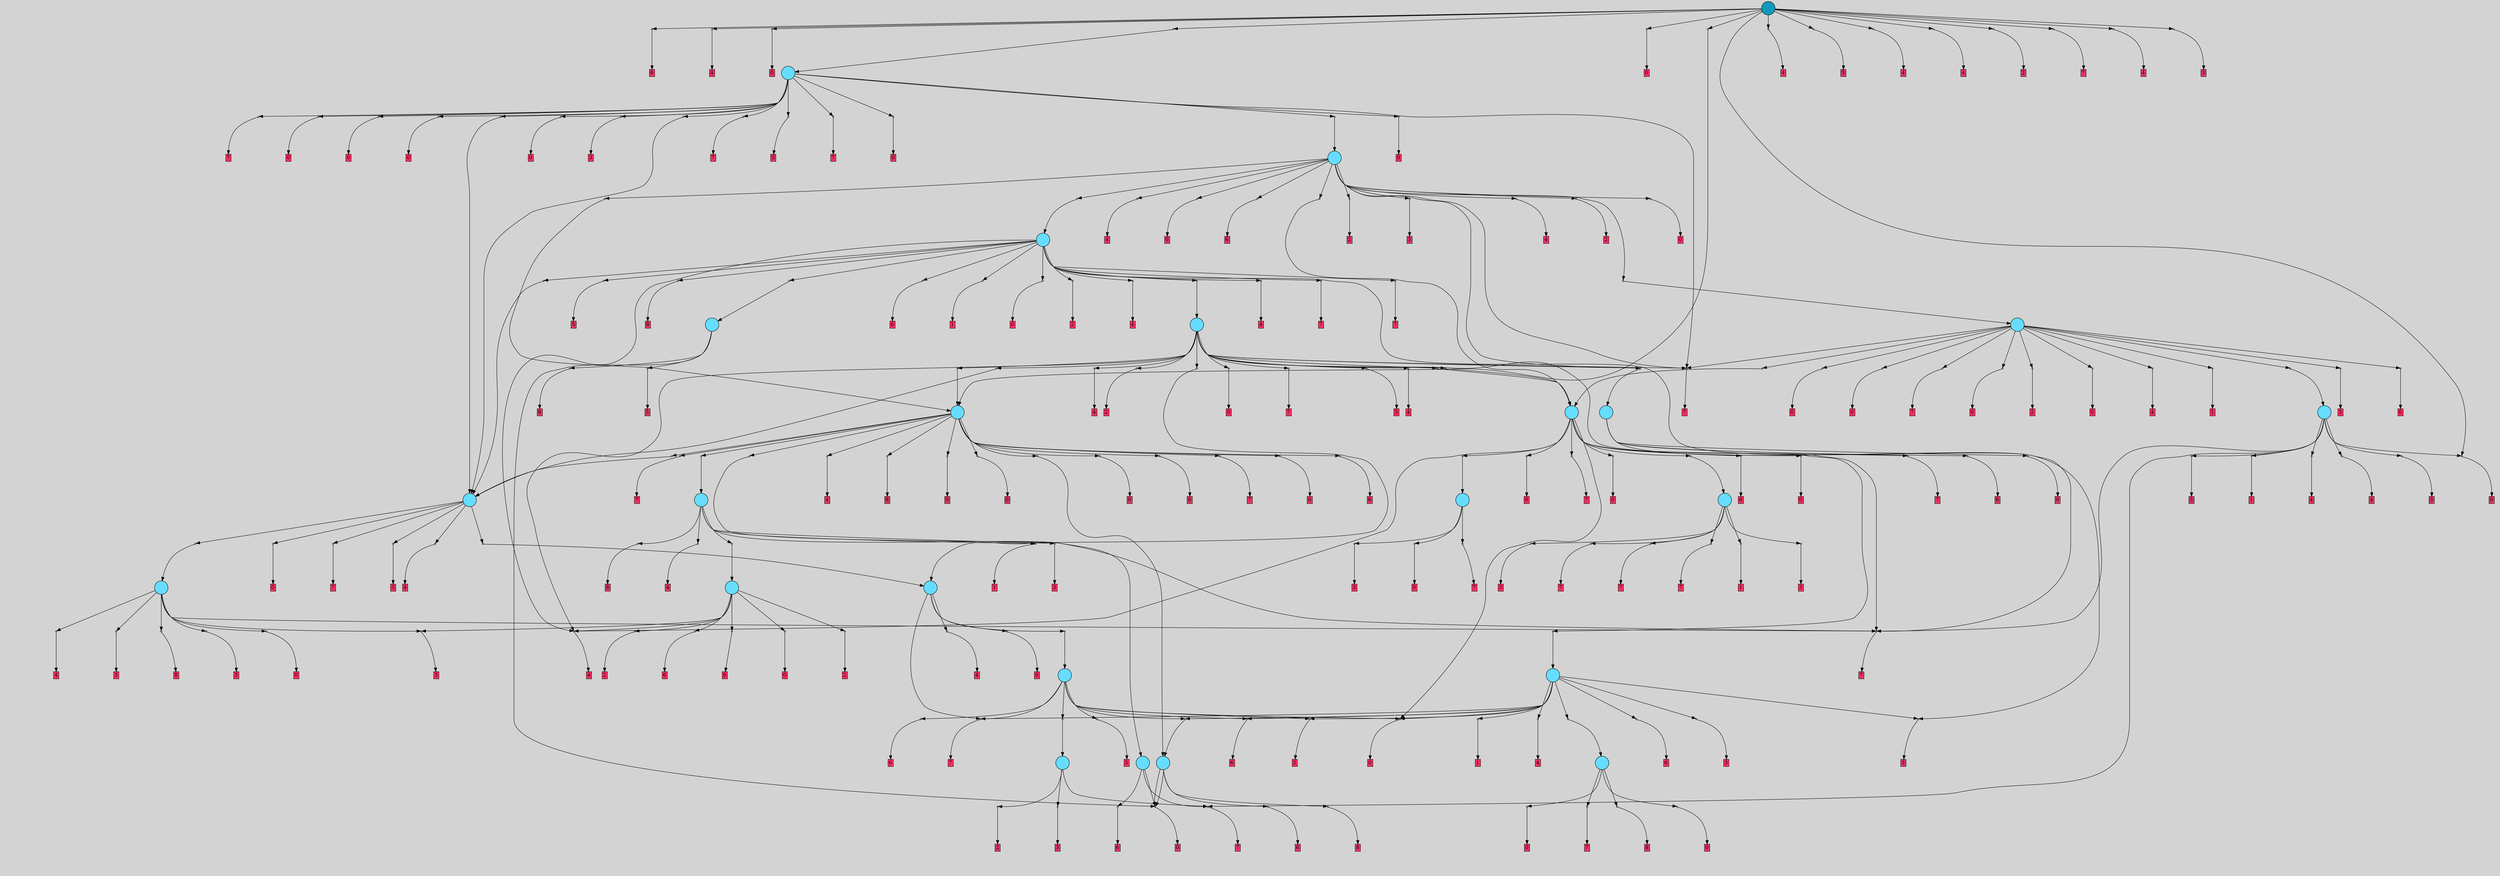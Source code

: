 // File exported with GEGELATI v1.3.1
// On the 2024-07-09 19:24:50
// With the MARL::MarlTPGGraphDotExporter
digraph{
	graph[pad = "0.212, 0.055" bgcolor = lightgray]
	node[shape=circle style = filled label = ""]
		T9 [fillcolor="#66ddff"]
		T13 [fillcolor="#66ddff"]
		T31 [fillcolor="#66ddff"]
		T108 [fillcolor="#66ddff"]
		T149 [fillcolor="#66ddff"]
		T193 [fillcolor="#66ddff"]
		T357 [fillcolor="#66ddff"]
		T435 [fillcolor="#66ddff"]
		T467 [fillcolor="#66ddff"]
		T515 [fillcolor="#66ddff"]
		T565 [fillcolor="#66ddff"]
		T616 [fillcolor="#66ddff"]
		T747 [fillcolor="#66ddff"]
		T767 [fillcolor="#66ddff"]
		T786 [fillcolor="#66ddff"]
		T839 [fillcolor="#66ddff"]
		T984 [fillcolor="#66ddff"]
		T1300 [fillcolor="#66ddff"]
		T1423 [fillcolor="#66ddff"]
		T1933 [fillcolor="#66ddff"]
		T2257 [fillcolor="#66ddff"]
		T2488 [fillcolor="#66ddff"]
		T3788 [fillcolor="#66ddff"]
		T3862 [fillcolor="#1199bb"]
		P44626 [fillcolor="#cccccc" shape=point] //
		I44626 [shape=box style=invis label="0|5&2|4#3|7&#92;n8|6&2|5#4|1&#92;n7|0&2|6#1|1&#92;n5|4&2|1#0|6&#92;n1|0&1|4#0|1&#92;n7|5&1|7#2|3&#92;n0|2&0|0#3|5&#92;n2|1&2|4#2|5&#92;n0|2&0|6#2|4&#92;n"]
		P44626 -> I44626[style=invis]
		A32956 [fillcolor="#ff3366" shape=box margin=0.03 width=0 height=0 label="6"]
		T9 -> P44626 -> A32956
		P44627 [fillcolor="#cccccc" shape=point] //
		I44627 [shape=box style=invis label="5|5&2|5#0|0&#92;n0|1&2|3#2|0&#92;n7|7&3|4#3|5&#92;n4|0&0|5#1|4&#92;n0|7&0|5#2|5&#92;n"]
		P44627 -> I44627[style=invis]
		A32957 [fillcolor="#ff3366" shape=box margin=0.03 width=0 height=0 label="7"]
		T9 -> P44627 -> A32957
		P44628 [fillcolor="#cccccc" shape=point] //
		I44628 [shape=box style=invis label="5|6&0|2#0|0&#92;n6|4&2|3#4|3&#92;n3|1&2|5#3|2&#92;n"]
		P44628 -> I44628[style=invis]
		A32958 [fillcolor="#ff3366" shape=box margin=0.03 width=0 height=0 label="0"]
		T9 -> P44628 -> A32958
		P44629 [fillcolor="#cccccc" shape=point] //
		I44629 [shape=box style=invis label="2|2&3|2#3|0&#92;n0|5&0|6#2|7&#92;n4|7&0|1#2|2&#92;n4|6&0|4#4|7&#92;n"]
		P44629 -> I44629[style=invis]
		A32959 [fillcolor="#ff3366" shape=box margin=0.03 width=0 height=0 label="8"]
		T13 -> P44629 -> A32959
		T13 -> P44628
		T13 -> P44628
		P44630 [fillcolor="#cccccc" shape=point] //
		I44630 [shape=box style=invis label="0|5&2|4#3|7&#92;n7|0&2|6#1|1&#92;n2|1&2|4#2|5&#92;n1|0&1|4#3|1&#92;n0|2&0|0#3|5&#92;n7|5&1|7#2|3&#92;n5|4&2|6#0|6&#92;n0|2&0|6#2|4&#92;n"]
		P44630 -> I44630[style=invis]
		A32960 [fillcolor="#ff3366" shape=box margin=0.03 width=0 height=0 label="6"]
		T13 -> P44630 -> A32960
		P44631 [fillcolor="#cccccc" shape=point] //
		I44631 [shape=box style=invis label="0|0&1|1#0|2&#92;n1|2&1|3#1|1&#92;n"]
		P44631 -> I44631[style=invis]
		A32961 [fillcolor="#ff3366" shape=box margin=0.03 width=0 height=0 label="5"]
		T31 -> P44631 -> A32961
		P44632 [fillcolor="#cccccc" shape=point] //
		I44632 [shape=box style=invis label="0|6&1|4#2|2&#92;n8|7&2|2#4|3&#92;n7|1&4|7#2|4&#92;n3|3&0|0#0|7&#92;n2|3&0|7#4|6&#92;n2|2&3|1#3|1&#92;n7|7&0|7#4|5&#92;n0|3&1|1#4|3&#92;n"]
		P44632 -> I44632[style=invis]
		A32962 [fillcolor="#ff3366" shape=box margin=0.03 width=0 height=0 label="6"]
		T31 -> P44632 -> A32962
		T31 -> P44628
		P44633 [fillcolor="#cccccc" shape=point] //
		I44633 [shape=box style=invis label="6|0&1|4#1|0&#92;n4|0&4|7#0|1&#92;n0|3&1|3#2|1&#92;n3|7&1|3#2|1&#92;n4|2&3|5#4|2&#92;n2|5&1|7#3|2&#92;n6|3&3|0#0|2&#92;n6|1&0|6#1|4&#92;n2|5&1|6#2|1&#92;n"]
		P44633 -> I44633[style=invis]
		A32963 [fillcolor="#ff3366" shape=box margin=0.03 width=0 height=0 label="7"]
		T108 -> P44633 -> A32963
		P44634 [fillcolor="#cccccc" shape=point] //
		I44634 [shape=box style=invis label="1|1&1|3#3|7&#92;n8|7&3|1#3|4&#92;n3|4&4|5#0|5&#92;n6|1&3|5#1|4&#92;n"]
		P44634 -> I44634[style=invis]
		A32964 [fillcolor="#ff3366" shape=box margin=0.03 width=0 height=0 label="8"]
		T108 -> P44634 -> A32964
		P44635 [fillcolor="#cccccc" shape=point] //
		I44635 [shape=box style=invis label="0|3&2|6#3|0&#92;n0|6&4|1#0|7&#92;n3|6&2|3#0|7&#92;n1|0&3|0#4|3&#92;n"]
		P44635 -> I44635[style=invis]
		A32965 [fillcolor="#ff3366" shape=box margin=0.03 width=0 height=0 label="0"]
		T108 -> P44635 -> A32965
		P44636 [fillcolor="#cccccc" shape=point] //
		I44636 [shape=box style=invis label="0|6&4|1#0|7&#92;n0|3&2|6#3|0&#92;n3|6&3|3#0|7&#92;n"]
		P44636 -> I44636[style=invis]
		A32966 [fillcolor="#ff3366" shape=box margin=0.03 width=0 height=0 label="0"]
		T108 -> P44636 -> A32966
		P44637 [fillcolor="#cccccc" shape=point] //
		I44637 [shape=box style=invis label="1|7&0|0#2|4&#92;n7|6&0|7#1|1&#92;n7|3&4|1#0|2&#92;n0|0&0|6#0|5&#92;n0|6&2|0#2|6&#92;n5|7&1|2#2|2&#92;n2|4&2|0#3|3&#92;n"]
		P44637 -> I44637[style=invis]
		A32967 [fillcolor="#ff3366" shape=box margin=0.03 width=0 height=0 label="2"]
		T149 -> P44637 -> A32967
		P44638 [fillcolor="#cccccc" shape=point] //
		I44638 [shape=box style=invis label="6|5&4|2#4|1&#92;n5|6&2|4#4|1&#92;n3|0&4|3#3|4&#92;n6|7&3|7#0|7&#92;n0|5&3|0#4|7&#92;n8|4&4|6#1|5&#92;n0|6&4|1#0|6&#92;n5|7&1|5#1|1&#92;n"]
		P44638 -> I44638[style=invis]
		A32968 [fillcolor="#ff3366" shape=box margin=0.03 width=0 height=0 label="3"]
		T149 -> P44638 -> A32968
		T149 -> P44627
		P44639 [fillcolor="#cccccc" shape=point] //
		I44639 [shape=box style=invis label="4|1&2|6#0|7&#92;n5|4&1|1#3|1&#92;n2|0&2|4#0|4&#92;n7|1&4|4#0|6&#92;n4|6&3|6#2|5&#92;n"]
		P44639 -> I44639[style=invis]
		A32969 [fillcolor="#ff3366" shape=box margin=0.03 width=0 height=0 label="3"]
		T193 -> P44639 -> A32969
		P44640 [fillcolor="#cccccc" shape=point] //
		I44640 [shape=box style=invis label="6|4&2|3#4|3&#92;n3|1&2|5#0|2&#92;n8|2&1|0#1|3&#92;n"]
		P44640 -> I44640[style=invis]
		A32970 [fillcolor="#ff3366" shape=box margin=0.03 width=0 height=0 label="0"]
		T193 -> P44640 -> A32970
		P44641 [fillcolor="#cccccc" shape=point] //
		I44641 [shape=box style=invis label="5|5&2|0#0|0&#92;n4|2&0|6#1|6&#92;n7|7&3|4#3|5&#92;n4|0&0|5#1|4&#92;n0|7&0|5#2|5&#92;n"]
		P44641 -> I44641[style=invis]
		A32971 [fillcolor="#ff3366" shape=box margin=0.03 width=0 height=0 label="7"]
		T193 -> P44641 -> A32971
		P44642 [fillcolor="#cccccc" shape=point] //
		I44642 [shape=box style=invis label="2|5&4|7#1|2&#92;n7|4&4|2#3|6&#92;n6|0&4|5#4|0&#92;n"]
		P44642 -> I44642[style=invis]
		A32972 [fillcolor="#ff3366" shape=box margin=0.03 width=0 height=0 label="5"]
		T357 -> P44642 -> A32972
		P44643 [fillcolor="#cccccc" shape=point] //
		I44643 [shape=box style=invis label="0|5&2|4#4|7&#92;n8|6&2|5#4|1&#92;n7|0&2|6#1|1&#92;n5|4&2|1#0|6&#92;n7|5&1|7#2|3&#92;n0|2&0|0#3|5&#92;n2|1&2|4#2|5&#92;n1|0&2|0#0|4&#92;n0|2&0|6#2|4&#92;n"]
		P44643 -> I44643[style=invis]
		T357 -> P44643 -> T13
		P44644 [fillcolor="#cccccc" shape=point] //
		I44644 [shape=box style=invis label="1|5&2|4#0|6&#92;n7|6&4|6#0|3&#92;n4|7&4|6#1|3&#92;n8|5&0|3#3|4&#92;n2|0&1|7#3|5&#92;n6|6&1|3#0|6&#92;n1|5&2|1#3|1&#92;n4|4&1|7#2|6&#92;n0|6&1|4#3|2&#92;n"]
		P44644 -> I44644[style=invis]
		A32973 [fillcolor="#ff3366" shape=box margin=0.03 width=0 height=0 label="6"]
		T357 -> P44644 -> A32973
		P44645 [fillcolor="#cccccc" shape=point] //
		I44645 [shape=box style=invis label="1|3&2|7#1|0&#92;n4|7&1|1#2|6&#92;n0|5&0|6#0|5&#92;n8|4&2|0#3|3&#92;n7|6&2|7#1|1&#92;n7|3&4|1#0|2&#92;n1|7&2|0#2|4&#92;n6|7&4|5#4|7&#92;n3|1&4|7#0|0&#92;n5|7&1|2#2|2&#92;n"]
		P44645 -> I44645[style=invis]
		A32974 [fillcolor="#ff3366" shape=box margin=0.03 width=0 height=0 label="2"]
		T357 -> P44645 -> A32974
		P44646 [fillcolor="#cccccc" shape=point] //
		I44646 [shape=box style=invis label="2|4&1|6#4|6&#92;n0|1&4|3#4|0&#92;n2|7&1|7#0|0&#92;n4|4&4|0#4|0&#92;n8|0&1|4#2|1&#92;n"]
		P44646 -> I44646[style=invis]
		A32975 [fillcolor="#ff3366" shape=box margin=0.03 width=0 height=0 label="7"]
		T357 -> P44646 -> A32975
		P44647 [fillcolor="#cccccc" shape=point] //
		I44647 [shape=box style=invis label="0|3&2|6#3|0&#92;n3|7&2|3#0|7&#92;n7|7&1|4#2|3&#92;n1|0&3|0#4|3&#92;n"]
		P44647 -> I44647[style=invis]
		A32976 [fillcolor="#ff3366" shape=box margin=0.03 width=0 height=0 label="0"]
		T357 -> P44647 -> A32976
		P44648 [fillcolor="#cccccc" shape=point] //
		I44648 [shape=box style=invis label="0|6&1|4#2|2&#92;n7|7&0|7#4|5&#92;n7|1&4|7#2|4&#92;n3|3&0|0#0|7&#92;n2|3&0|7#3|6&#92;n8|6&3|0#1|5&#92;n2|2&3|1#3|1&#92;n8|7&2|2#4|3&#92;n0|3&1|1#4|3&#92;n"]
		P44648 -> I44648[style=invis]
		A32977 [fillcolor="#ff3366" shape=box margin=0.03 width=0 height=0 label="6"]
		T357 -> P44648 -> A32977
		P44649 [fillcolor="#cccccc" shape=point] //
		I44649 [shape=box style=invis label="6|7&1|3#2|1&#92;n4|2&2|5#4|2&#92;n0|3&1|3#2|1&#92;n4|4&4|5#1|2&#92;n6|0&1|4#1|0&#92;n4|0&4|7#0|1&#92;n2|5&1|7#3|2&#92;n6|3&3|0#0|2&#92;n6|1&0|6#1|4&#92;n"]
		P44649 -> I44649[style=invis]
		T357 -> P44649 -> T149
		T435 -> P44646
		P44650 [fillcolor="#cccccc" shape=point] //
		I44650 [shape=box style=invis label="7|4&0|0#4|4&#92;n2|5&4|7#1|2&#92;n7|4&4|2#3|6&#92;n"]
		P44650 -> I44650[style=invis]
		A32978 [fillcolor="#ff3366" shape=box margin=0.03 width=0 height=0 label="4"]
		T435 -> P44650 -> A32978
		P44651 [fillcolor="#cccccc" shape=point] //
		I44651 [shape=box style=invis label="5|7&0|2#0|0&#92;n0|0&0|5#2|4&#92;n"]
		P44651 -> I44651[style=invis]
		A32979 [fillcolor="#ff3366" shape=box margin=0.03 width=0 height=0 label="0"]
		T435 -> P44651 -> A32979
		P44652 [fillcolor="#cccccc" shape=point] //
		I44652 [shape=box style=invis label="0|6&1|4#2|2&#92;n7|7&0|7#4|5&#92;n7|1&4|7#2|4&#92;n3|3&0|0#0|7&#92;n0|3&1|1#4|3&#92;n8|6&3|0#2|5&#92;n2|2&3|1#3|1&#92;n8|7&2|2#4|3&#92;n2|3&0|7#3|6&#92;n"]
		P44652 -> I44652[style=invis]
		T435 -> P44652 -> T357
		P44653 [fillcolor="#cccccc" shape=point] //
		I44653 [shape=box style=invis label="1|1&3|0#2|2&#92;n1|5&2|4#0|6&#92;n7|6&4|6#0|3&#92;n4|7&4|6#1|3&#92;n8|5&0|3#3|4&#92;n1|5&0|1#3|1&#92;n6|6&1|3#0|6&#92;n2|0&1|7#3|5&#92;n4|4&1|7#2|6&#92;n0|6&1|4#3|2&#92;n"]
		P44653 -> I44653[style=invis]
		A32980 [fillcolor="#ff3366" shape=box margin=0.03 width=0 height=0 label="6"]
		T467 -> P44653 -> A32980
		P44654 [fillcolor="#cccccc" shape=point] //
		I44654 [shape=box style=invis label="0|5&1|1#0|5&#92;n1|1&1|3#3|7&#92;n8|7&3|1#3|6&#92;n6|1&3|5#1|4&#92;n"]
		P44654 -> I44654[style=invis]
		A32981 [fillcolor="#ff3366" shape=box margin=0.03 width=0 height=0 label="8"]
		T467 -> P44654 -> A32981
		P44655 [fillcolor="#cccccc" shape=point] //
		I44655 [shape=box style=invis label="8|1&2|3#1|1&#92;n8|4&0|6#4|2&#92;n2|5&0|2#4|2&#92;n0|0&4|7#3|5&#92;n"]
		P44655 -> I44655[style=invis]
		A32982 [fillcolor="#ff3366" shape=box margin=0.03 width=0 height=0 label="0"]
		T467 -> P44655 -> A32982
		P44656 [fillcolor="#cccccc" shape=point] //
		I44656 [shape=box style=invis label="3|0&2|5#0|7&#92;n6|7&2|1#2|6&#92;n7|3&4|7#2|6&#92;n2|6&4|5#1|5&#92;n"]
		P44656 -> I44656[style=invis]
		A32983 [fillcolor="#ff3366" shape=box margin=0.03 width=0 height=0 label="4"]
		T467 -> P44656 -> A32983
		P44657 [fillcolor="#cccccc" shape=point] //
		I44657 [shape=box style=invis label="8|5&1|3#1|6&#92;n2|2&2|7#1|6&#92;n6|2&4|6#4|0&#92;n8|1&2|7#3|4&#92;n4|7&2|1#0|4&#92;n4|6&1|0#0|1&#92;n"]
		P44657 -> I44657[style=invis]
		A32984 [fillcolor="#ff3366" shape=box margin=0.03 width=0 height=0 label="3"]
		T467 -> P44657 -> A32984
		P44658 [fillcolor="#cccccc" shape=point] //
		I44658 [shape=box style=invis label="4|7&3|4#3|7&#92;n0|3&0|3#4|2&#92;n0|6&4|0#0|2&#92;n0|2&4|5#4|0&#92;n7|1&1|3#3|7&#92;n3|2&2|5#0|5&#92;n4|5&0|4#4|4&#92;n0|2&2|6#4|4&#92;n2|7&2|7#1|1&#92;n"]
		P44658 -> I44658[style=invis]
		A32985 [fillcolor="#ff3366" shape=box margin=0.03 width=0 height=0 label="2"]
		T467 -> P44658 -> A32985
		P44659 [fillcolor="#cccccc" shape=point] //
		I44659 [shape=box style=invis label="1|7&2|0#4|4&#92;n3|3&2|7#1|0&#92;n0|0&0|5#4|4&#92;n8|4&2|0#3|3&#92;n7|6&4|1#0|2&#92;n6|7&4|5#4|7&#92;n1|7&1|1#2|2&#92;n0|5&0|6#0|5&#92;n3|1&4|7#0|0&#92;n"]
		P44659 -> I44659[style=invis]
		A32986 [fillcolor="#ff3366" shape=box margin=0.03 width=0 height=0 label="2"]
		T467 -> P44659 -> A32986
		P44660 [fillcolor="#cccccc" shape=point] //
		I44660 [shape=box style=invis label="6|7&0|6#4|4&#92;n5|0&1|3#0|6&#92;n"]
		P44660 -> I44660[style=invis]
		A32987 [fillcolor="#ff3366" shape=box margin=0.03 width=0 height=0 label="4"]
		T515 -> P44660 -> A32987
		T515 -> P44643
		P44661 [fillcolor="#cccccc" shape=point] //
		I44661 [shape=box style=invis label="1|5&2|4#0|6&#92;n7|6&4|6#0|3&#92;n4|7&3|6#1|3&#92;n8|5&0|3#3|4&#92;n0|6&1|4#3|2&#92;n6|6&1|3#0|6&#92;n4|4&2|1#1|1&#92;n7|1&3|0#1|0&#92;n2|0&1|7#3|5&#92;n4|4&1|1#2|6&#92;n"]
		P44661 -> I44661[style=invis]
		A32988 [fillcolor="#ff3366" shape=box margin=0.03 width=0 height=0 label="6"]
		T515 -> P44661 -> A32988
		T515 -> P44645
		T515 -> P44646
		T515 -> P44647
		P44662 [fillcolor="#cccccc" shape=point] //
		I44662 [shape=box style=invis label="8|5&1|3#1|6&#92;n4|6&1|0#0|1&#92;n6|2&4|6#4|0&#92;n8|1&2|7#3|4&#92;n2|7&2|1#0|4&#92;n2|2&2|7#1|6&#92;n"]
		P44662 -> I44662[style=invis]
		A32989 [fillcolor="#ff3366" shape=box margin=0.03 width=0 height=0 label="3"]
		T515 -> P44662 -> A32989
		P44663 [fillcolor="#cccccc" shape=point] //
		I44663 [shape=box style=invis label="1|2&4|0#4|0&#92;n2|0&2|2#4|2&#92;n8|1&1|3#1|6&#92;n8|1&2|7#3|4&#92;n2|7&2|1#0|4&#92;n2|2&2|7#1|6&#92;n"]
		P44663 -> I44663[style=invis]
		A32990 [fillcolor="#ff3366" shape=box margin=0.03 width=0 height=0 label="3"]
		T515 -> P44663 -> A32990
		T515 -> P44644
		P44664 [fillcolor="#cccccc" shape=point] //
		I44664 [shape=box style=invis label="3|7&2|5#0|6&#92;n5|0&0|4#0|0&#92;n0|1&1|2#4|2&#92;n6|6&3|7#0|4&#92;n0|1&4|1#0|3&#92;n8|1&1|0#1|1&#92;n8|5&3|5#1|5&#92;n"]
		P44664 -> I44664[style=invis]
		A32991 [fillcolor="#ff3366" shape=box margin=0.03 width=0 height=0 label="1"]
		T515 -> P44664 -> A32991
		P44665 [fillcolor="#cccccc" shape=point] //
		I44665 [shape=box style=invis label="5|5&2|5#0|0&#92;n0|1&2|3#2|0&#92;n4|0&0|5#1|4&#92;n7|6&3|4#3|5&#92;n2|2&3|6#4|4&#92;n"]
		P44665 -> I44665[style=invis]
		T515 -> P44665 -> T108
		P44666 [fillcolor="#cccccc" shape=point] //
		I44666 [shape=box style=invis label="1|1&1|3#3|7&#92;n4|7&3|3#4|3&#92;n8|7&3|1#3|4&#92;n3|4&4|5#0|5&#92;n4|1&3|5#1|4&#92;n"]
		P44666 -> I44666[style=invis]
		A32992 [fillcolor="#ff3366" shape=box margin=0.03 width=0 height=0 label="8"]
		T565 -> P44666 -> A32992
		P44667 [fillcolor="#cccccc" shape=point] //
		I44667 [shape=box style=invis label="8|1&2|7#3|4&#92;n2|0&4|5#3|7&#92;n4|1&3|0#0|1&#92;n2|1&0|2#0|3&#92;n0|2&0|6#4|0&#92;n2|6&2|2#1|3&#92;n4|6&1|6#2|0&#92;n7|2&2|1#2|3&#92;n4|7&2|1#3|4&#92;n"]
		P44667 -> I44667[style=invis]
		A32993 [fillcolor="#ff3366" shape=box margin=0.03 width=0 height=0 label="3"]
		T565 -> P44667 -> A32993
		T565 -> P44657
		P44668 [fillcolor="#cccccc" shape=point] //
		I44668 [shape=box style=invis label="4|0&0|4#3|2&#92;n8|0&3|6#0|6&#92;n2|0&2|5#1|4&#92;n6|7&3|2#0|2&#92;n3|2&1|0#1|5&#92;n"]
		P44668 -> I44668[style=invis]
		A32994 [fillcolor="#ff3366" shape=box margin=0.03 width=0 height=0 label="0"]
		T565 -> P44668 -> A32994
		P44669 [fillcolor="#cccccc" shape=point] //
		I44669 [shape=box style=invis label="8|0&2|7#0|1&#92;n8|5&4|6#2|2&#92;n6|7&1|4#3|3&#92;n"]
		P44669 -> I44669[style=invis]
		A32995 [fillcolor="#ff3366" shape=box margin=0.03 width=0 height=0 label="7"]
		T565 -> P44669 -> A32995
		P44670 [fillcolor="#cccccc" shape=point] //
		I44670 [shape=box style=invis label="0|4&1|2#3|4&#92;n6|2&4|4#2|5&#92;n5|5&1|2#0|7&#92;n0|0&4|2#4|0&#92;n8|5&3|3#0|0&#92;n4|0&3|2#3|5&#92;n0|2&4|6#0|2&#92;n2|0&1|7#4|0&#92;n"]
		P44670 -> I44670[style=invis]
		A32996 [fillcolor="#ff3366" shape=box margin=0.03 width=0 height=0 label="4"]
		T565 -> P44670 -> A32996
		P44671 [fillcolor="#cccccc" shape=point] //
		I44671 [shape=box style=invis label="6|2&0|6#4|0&#92;n1|0&3|5#3|1&#92;n2|2&2|7#0|6&#92;n5|4&0|1#1|1&#92;n8|5&1|3#1|6&#92;n4|7&2|1#0|4&#92;n4|6&1|0#0|1&#92;n"]
		P44671 -> I44671[style=invis]
		A32997 [fillcolor="#ff3366" shape=box margin=0.03 width=0 height=0 label="3"]
		T565 -> P44671 -> A32997
		P44672 [fillcolor="#cccccc" shape=point] //
		I44672 [shape=box style=invis label="0|3&0|0#3|5&#92;n1|0&1|4#0|1&#92;n2|1&2|4#2|5&#92;n8|6&2|5#4|1&#92;n7|5&1|7#2|3&#92;n0|5&2|4#3|7&#92;n5|4&2|6#0|6&#92;n0|2&0|6#2|4&#92;n"]
		P44672 -> I44672[style=invis]
		A32998 [fillcolor="#ff3366" shape=box margin=0.03 width=0 height=0 label="6"]
		T616 -> P44672 -> A32998
		P44673 [fillcolor="#cccccc" shape=point] //
		I44673 [shape=box style=invis label="4|0&3|0#4|2&#92;n0|2&1|6#3|0&#92;n3|7&0|6#2|5&#92;n"]
		P44673 -> I44673[style=invis]
		A32999 [fillcolor="#ff3366" shape=box margin=0.03 width=0 height=0 label="0"]
		T616 -> P44673 -> A32999
		T616 -> P44663
		P44674 [fillcolor="#cccccc" shape=point] //
		I44674 [shape=box style=invis label="4|2&4|7#3|5&#92;n7|3&0|0#3|6&#92;n2|0&4|6#1|7&#92;n3|1&4|0#1|3&#92;n"]
		P44674 -> I44674[style=invis]
		A33000 [fillcolor="#ff3366" shape=box margin=0.03 width=0 height=0 label="7"]
		T616 -> P44674 -> A33000
		P44675 [fillcolor="#cccccc" shape=point] //
		I44675 [shape=box style=invis label="8|0&4|4#3|1&#92;n4|3&0|2#2|0&#92;n0|6&4|6#1|7&#92;n2|7&2|3#4|0&#92;n"]
		P44675 -> I44675[style=invis]
		T747 -> P44675 -> T435
		P44676 [fillcolor="#cccccc" shape=point] //
		I44676 [shape=box style=invis label="7|3&4|7#2|6&#92;n3|0&2|5#0|7&#92;n2|6&3|5#1|5&#92;n"]
		P44676 -> I44676[style=invis]
		A33001 [fillcolor="#ff3366" shape=box margin=0.03 width=0 height=0 label="4"]
		T747 -> P44676 -> A33001
		P44677 [fillcolor="#cccccc" shape=point] //
		I44677 [shape=box style=invis label="5|5&2|5#0|0&#92;n0|1&2|3#2|0&#92;n7|7&3|4#3|5&#92;n0|7&0|5#2|5&#92;n4|0&0|5#1|4&#92;n0|4&2|5#3|1&#92;n"]
		P44677 -> I44677[style=invis]
		T747 -> P44677 -> T565
		P44678 [fillcolor="#cccccc" shape=point] //
		I44678 [shape=box style=invis label="2|0&2|5#1|7&#92;n6|6&1|4#0|0&#92;n4|6&4|0#3|7&#92;n4|4&2|6#3|1&#92;n"]
		P44678 -> I44678[style=invis]
		A33002 [fillcolor="#ff3366" shape=box margin=0.03 width=0 height=0 label="0"]
		T747 -> P44678 -> A33002
		P44679 [fillcolor="#cccccc" shape=point] //
		I44679 [shape=box style=invis label="0|5&2|5#0|5&#92;n0|6&4|0#4|0&#92;n1|0&2|7#3|5&#92;n7|2&1|7#3|7&#92;n"]
		P44679 -> I44679[style=invis]
		A33003 [fillcolor="#ff3366" shape=box margin=0.03 width=0 height=0 label="7"]
		T747 -> P44679 -> A33003
		P44680 [fillcolor="#cccccc" shape=point] //
		I44680 [shape=box style=invis label="0|3&0|4#1|6&#92;n2|2&3|7#3|7&#92;n6|2&4|6#4|0&#92;n1|0&4|6#1|0&#92;n8|4&4|2#1|3&#92;n8|4&4|7#3|4&#92;n3|4&2|1#3|0&#92;n7|2&3|1#4|3&#92;n"]
		P44680 -> I44680[style=invis]
		A33004 [fillcolor="#ff3366" shape=box margin=0.03 width=0 height=0 label="3"]
		T747 -> P44680 -> A33004
		P44681 [fillcolor="#cccccc" shape=point] //
		I44681 [shape=box style=invis label="8|5&1|3#1|6&#92;n6|2&4|6#4|0&#92;n2|2&2|7#1|6&#92;n7|1&2|7#3|4&#92;n4|7&2|1#0|4&#92;n4|6&1|0#0|1&#92;n"]
		P44681 -> I44681[style=invis]
		A33005 [fillcolor="#ff3366" shape=box margin=0.03 width=0 height=0 label="3"]
		T767 -> P44681 -> A33005
		P44682 [fillcolor="#cccccc" shape=point] //
		I44682 [shape=box style=invis label="6|7&1|4#3|3&#92;n8|0&1|6#4|4&#92;n8|5&4|6#2|2&#92;n"]
		P44682 -> I44682[style=invis]
		A33006 [fillcolor="#ff3366" shape=box margin=0.03 width=0 height=0 label="1"]
		T767 -> P44682 -> A33006
		P44683 [fillcolor="#cccccc" shape=point] //
		I44683 [shape=box style=invis label="7|3&4|7#2|6&#92;n3|0&2|5#0|7&#92;n7|4&4|3#4|2&#92;n6|7&2|1#2|6&#92;n5|3&1|6#4|3&#92;n2|6&4|5#0|7&#92;n"]
		P44683 -> I44683[style=invis]
		A33007 [fillcolor="#ff3366" shape=box margin=0.03 width=0 height=0 label="4"]
		T767 -> P44683 -> A33007
		P44684 [fillcolor="#cccccc" shape=point] //
		I44684 [shape=box style=invis label="1|1&0|1#4|6&#92;n3|4&2|1#4|6&#92;n7|7&3|3#0|3&#92;n7|1&0|0#4|3&#92;n3|6&4|7#0|4&#92;n1|0&0|2#4|2&#92;n2|7&3|1#1|7&#92;n"]
		P44684 -> I44684[style=invis]
		A33008 [fillcolor="#ff3366" shape=box margin=0.03 width=0 height=0 label="0"]
		T767 -> P44684 -> A33008
		T767 -> P44627
		T767 -> P44669
		P44685 [fillcolor="#cccccc" shape=point] //
		I44685 [shape=box style=invis label="0|4&1|2#0|4&#92;n6|2&4|4#2|5&#92;n0|0&4|2#4|0&#92;n8|5&3|3#0|0&#92;n2|0&1|7#4|0&#92;n8|0&0|6#0|3&#92;n0|2&4|6#0|2&#92;n4|0&3|2#3|5&#92;n"]
		P44685 -> I44685[style=invis]
		A33009 [fillcolor="#ff3366" shape=box margin=0.03 width=0 height=0 label="4"]
		T767 -> P44685 -> A33009
		P44686 [fillcolor="#cccccc" shape=point] //
		I44686 [shape=box style=invis label="2|7&2|1#0|5&#92;n5|1&4|4#1|7&#92;n2|0&2|2#4|2&#92;n3|2&2|7#1|6&#92;n1|2&4|0#4|0&#92;n8|1&1|3#1|6&#92;n"]
		P44686 -> I44686[style=invis]
		A33010 [fillcolor="#ff3366" shape=box margin=0.03 width=0 height=0 label="3"]
		T767 -> P44686 -> A33010
		P44687 [fillcolor="#cccccc" shape=point] //
		I44687 [shape=box style=invis label="8|3&2|3#0|7&#92;n2|2&3|0#4|1&#92;n0|5&4|1#3|7&#92;n5|0&2|5#3|5&#92;n3|6&2|7#3|0&#92;n1|7&2|5#4|3&#92;n"]
		P44687 -> I44687[style=invis]
		A33011 [fillcolor="#ff3366" shape=box margin=0.03 width=0 height=0 label="8"]
		T786 -> P44687 -> A33011
		T786 -> P44669
		P44688 [fillcolor="#cccccc" shape=point] //
		I44688 [shape=box style=invis label="2|0&0|3#2|4&#92;n6|0&1|5#4|6&#92;n0|2&3|5#4|5&#92;n6|2&2|3#4|2&#92;n2|1&3|6#3|3&#92;n3|3&1|7#3|3&#92;n3|6&1|0#0|1&#92;n"]
		P44688 -> I44688[style=invis]
		A33012 [fillcolor="#ff3366" shape=box margin=0.03 width=0 height=0 label="4"]
		T786 -> P44688 -> A33012
		P44689 [fillcolor="#cccccc" shape=point] //
		I44689 [shape=box style=invis label="5|4&2|6#0|6&#92;n1|0&1|4#0|1&#92;n2|1&2|4#2|5&#92;n8|6&2|5#4|1&#92;n4|5&1|7#2|3&#92;n0|5&2|4#3|7&#92;n0|3&0|0#3|5&#92;n0|2&0|6#2|4&#92;n"]
		P44689 -> I44689[style=invis]
		T786 -> P44689 -> T467
		P44690 [fillcolor="#cccccc" shape=point] //
		I44690 [shape=box style=invis label="2|6&0|0#4|3&#92;n3|6&0|2#1|1&#92;n0|6&0|5#4|4&#92;n7|3&4|3#3|0&#92;n7|2&3|5#1|4&#92;n5|3&2|2#2|4&#92;n2|7&2|1#2|5&#92;n1|3&3|4#0|2&#92;n5|3&0|5#1|5&#92;n7|0&4|2#2|1&#92;n"]
		P44690 -> I44690[style=invis]
		A33013 [fillcolor="#ff3366" shape=box margin=0.03 width=0 height=0 label="1"]
		T786 -> P44690 -> A33013
		P44691 [fillcolor="#cccccc" shape=point] //
		I44691 [shape=box style=invis label="1|2&4|0#4|0&#92;n2|7&2|1#2|4&#92;n8|1&2|7#3|4&#92;n3|7&3|1#3|5&#92;n2|0&2|2#4|2&#92;n2|2&2|7#1|6&#92;n"]
		P44691 -> I44691[style=invis]
		A33014 [fillcolor="#ff3366" shape=box margin=0.03 width=0 height=0 label="3"]
		T786 -> P44691 -> A33014
		P44692 [fillcolor="#cccccc" shape=point] //
		I44692 [shape=box style=invis label="6|7&1|4#3|3&#92;n8|5&3|6#2|2&#92;n8|0&2|7#0|1&#92;n"]
		P44692 -> I44692[style=invis]
		A33015 [fillcolor="#ff3366" shape=box margin=0.03 width=0 height=0 label="7"]
		T839 -> P44692 -> A33015
		P44693 [fillcolor="#cccccc" shape=point] //
		I44693 [shape=box style=invis label="5|5&2|5#0|0&#92;n0|1&2|3#2|0&#92;n4|0&0|5#1|4&#92;n1|7&3|4#2|1&#92;n7|7&3|4#3|5&#92;n0|1&0|5#2|5&#92;n"]
		P44693 -> I44693[style=invis]
		A33016 [fillcolor="#ff3366" shape=box margin=0.03 width=0 height=0 label="7"]
		T839 -> P44693 -> A33016
		P44694 [fillcolor="#cccccc" shape=point] //
		I44694 [shape=box style=invis label="4|3&1|3#3|1&#92;n0|0&2|3#2|0&#92;n0|7&0|5#2|5&#92;n4|7&3|4#3|5&#92;n5|5&2|5#0|0&#92;n4|4&0|5#1|4&#92;n7|0&0|7#4|4&#92;n"]
		P44694 -> I44694[style=invis]
		A33017 [fillcolor="#ff3366" shape=box margin=0.03 width=0 height=0 label="7"]
		T839 -> P44694 -> A33017
		P44695 [fillcolor="#cccccc" shape=point] //
		I44695 [shape=box style=invis label="2|6&0|0#4|3&#92;n3|6&0|2#1|1&#92;n6|1&1|0#3|0&#92;n0|6&0|5#4|4&#92;n7|3&4|3#3|0&#92;n7|2&3|5#1|4&#92;n1|3&3|4#0|0&#92;n2|7&2|1#2|5&#92;n5|3&0|5#1|5&#92;n7|0&4|2#2|1&#92;n"]
		P44695 -> I44695[style=invis]
		A33018 [fillcolor="#ff3366" shape=box margin=0.03 width=0 height=0 label="1"]
		T839 -> P44695 -> A33018
		P44696 [fillcolor="#cccccc" shape=point] //
		I44696 [shape=box style=invis label="1|2&4|0#4|0&#92;n2|0&2|2#4|2&#92;n8|1&2|7#3|4&#92;n2|3&1|2#2|1&#92;n8|1&1|3#1|4&#92;n2|7&2|1#0|4&#92;n2|2&2|7#1|6&#92;n"]
		P44696 -> I44696[style=invis]
		A33019 [fillcolor="#ff3366" shape=box margin=0.03 width=0 height=0 label="3"]
		T839 -> P44696 -> A33019
		P44697 [fillcolor="#cccccc" shape=point] //
		I44697 [shape=box style=invis label="1|2&4|0#4|0&#92;n2|7&2|7#0|5&#92;n2|2&2|7#1|6&#92;n2|0&2|2#4|2&#92;n8|1&1|3#1|6&#92;n"]
		P44697 -> I44697[style=invis]
		A33020 [fillcolor="#ff3366" shape=box margin=0.03 width=0 height=0 label="3"]
		T839 -> P44697 -> A33020
		P44698 [fillcolor="#cccccc" shape=point] //
		I44698 [shape=box style=invis label="4|0&3|3#4|3&#92;n0|6&4|4#4|0&#92;n4|6&4|1#4|2&#92;n"]
		P44698 -> I44698[style=invis]
		A33021 [fillcolor="#ff3366" shape=box margin=0.03 width=0 height=0 label="0"]
		T984 -> P44698 -> A33021
		P44699 [fillcolor="#cccccc" shape=point] //
		I44699 [shape=box style=invis label="0|3&4|7#3|2&#92;n2|0&1|5#2|1&#92;n1|6&0|5#0|4&#92;n6|5&4|7#3|0&#92;n5|1&3|5#3|5&#92;n"]
		P44699 -> I44699[style=invis]
		T984 -> P44699 -> T515
		P44700 [fillcolor="#cccccc" shape=point] //
		I44700 [shape=box style=invis label="0|5&2|4#3|7&#92;n0|2&0|0#3|5&#92;n7|0&2|6#0|1&#92;n5|4&2|1#0|6&#92;n6|3&3|4#1|3&#92;n1|0&1|4#0|1&#92;n7|5&1|7#2|3&#92;n8|6&2|5#4|1&#92;n2|1&2|4#2|5&#92;n0|2&0|6#2|4&#92;n"]
		P44700 -> I44700[style=invis]
		A33022 [fillcolor="#ff3366" shape=box margin=0.03 width=0 height=0 label="6"]
		T984 -> P44700 -> A33022
		P44701 [fillcolor="#cccccc" shape=point] //
		I44701 [shape=box style=invis label="0|6&2|6#1|1&#92;n3|2&4|6#0|0&#92;n4|7&3|3#0|4&#92;n1|0&3|0#4|3&#92;n2|5&4|7#1|6&#92;n7|0&3|3#2|0&#92;n1|4&4|1#4|3&#92;n7|6&4|1#2|1&#92;n7|7&4|1#0|2&#92;n"]
		P44701 -> I44701[style=invis]
		A33023 [fillcolor="#ff3366" shape=box margin=0.03 width=0 height=0 label="0"]
		T984 -> P44701 -> A33023
		P44702 [fillcolor="#cccccc" shape=point] //
		I44702 [shape=box style=invis label="5|0&4|5#1|2&#92;n2|4&1|1#4|4&#92;n2|7&0|1#1|7&#92;n4|4&4|4#1|2&#92;n"]
		P44702 -> I44702[style=invis]
		T984 -> P44702 -> T193
		P44703 [fillcolor="#cccccc" shape=point] //
		I44703 [shape=box style=invis label="5|6&3|2#0|4&#92;n2|0&2|5#4|7&#92;n3|6&0|7#1|4&#92;n3|6&2|7#0|5&#92;n"]
		P44703 -> I44703[style=invis]
		A33024 [fillcolor="#ff3366" shape=box margin=0.03 width=0 height=0 label="0"]
		T984 -> P44703 -> A33024
		T984 -> P44656
		P44704 [fillcolor="#cccccc" shape=point] //
		I44704 [shape=box style=invis label="3|1&4|7#4|7&#92;n0|4&4|6#4|6&#92;n3|4&3|1#2|7&#92;n4|0&3|0#1|2&#92;n"]
		P44704 -> I44704[style=invis]
		A33025 [fillcolor="#ff3366" shape=box margin=0.03 width=0 height=0 label="7"]
		T984 -> P44704 -> A33025
		T984 -> P44647
		P44705 [fillcolor="#cccccc" shape=point] //
		I44705 [shape=box style=invis label="5|6&4|2#3|3&#92;n8|0&1|0#2|4&#92;n"]
		P44705 -> I44705[style=invis]
		T984 -> P44705 -> T839
		P44706 [fillcolor="#cccccc" shape=point] //
		I44706 [shape=box style=invis label="3|0&2|5#0|7&#92;n3|4&2|2#2|0&#92;n6|7&2|1#2|6&#92;n2|6&4|5#1|5&#92;n7|3&3|7#2|6&#92;n"]
		P44706 -> I44706[style=invis]
		A33026 [fillcolor="#ff3366" shape=box margin=0.03 width=0 height=0 label="4"]
		T1300 -> P44706 -> A33026
		P44707 [fillcolor="#cccccc" shape=point] //
		I44707 [shape=box style=invis label="1|4&4|4#2|6&#92;n0|0&1|5#2|6&#92;n8|7&2|1#1|7&#92;n0|4&3|0#4|1&#92;n2|5&2|2#1|5&#92;n6|1&3|0#1|5&#92;n4|2&2|7#0|1&#92;n"]
		P44707 -> I44707[style=invis]
		A33027 [fillcolor="#ff3366" shape=box margin=0.03 width=0 height=0 label="8"]
		T1300 -> P44707 -> A33027
		P44708 [fillcolor="#cccccc" shape=point] //
		I44708 [shape=box style=invis label="0|6&4|2#0|7&#92;n1|0&3|7#0|2&#92;n6|4&1|1#3|0&#92;n7|0&2|3#3|6&#92;n4|6&1|4#0|6&#92;n"]
		P44708 -> I44708[style=invis]
		A33028 [fillcolor="#ff3366" shape=box margin=0.03 width=0 height=0 label="0"]
		T1300 -> P44708 -> A33028
		P44709 [fillcolor="#cccccc" shape=point] //
		I44709 [shape=box style=invis label="0|0&2|6#3|0&#92;n3|6&2|3#0|7&#92;n"]
		P44709 -> I44709[style=invis]
		A33029 [fillcolor="#ff3366" shape=box margin=0.03 width=0 height=0 label="0"]
		T1300 -> P44709 -> A33029
		P44710 [fillcolor="#cccccc" shape=point] //
		I44710 [shape=box style=invis label="1|0&3|0#4|3&#92;n0|5&4|1#0|7&#92;n3|5&2|3#0|7&#92;n4|1&4|0#1|6&#92;n3|0&2|0#2|0&#92;n0|3&2|6#3|0&#92;n4|7&0|0#2|2&#92;n"]
		P44710 -> I44710[style=invis]
		A33030 [fillcolor="#ff3366" shape=box margin=0.03 width=0 height=0 label="0"]
		T1300 -> P44710 -> A33030
		P44711 [fillcolor="#cccccc" shape=point] //
		I44711 [shape=box style=invis label="8|3&0|7#2|0&#92;n7|3&3|4#2|3&#92;n2|6&0|0#3|7&#92;n1|0&2|0#4|3&#92;n3|7&2|3#0|7&#92;n"]
		P44711 -> I44711[style=invis]
		A33031 [fillcolor="#ff3366" shape=box margin=0.03 width=0 height=0 label="0"]
		T1300 -> P44711 -> A33031
		P44712 [fillcolor="#cccccc" shape=point] //
		I44712 [shape=box style=invis label="8|0&2|7#0|1&#92;n5|7&1|4#1|1&#92;n6|5&1|4#3|3&#92;n8|5&4|6#2|2&#92;n"]
		P44712 -> I44712[style=invis]
		A33032 [fillcolor="#ff3366" shape=box margin=0.03 width=0 height=0 label="7"]
		T1300 -> P44712 -> A33032
		P44713 [fillcolor="#cccccc" shape=point] //
		I44713 [shape=box style=invis label="3|6&2|4#0|7&#92;n0|6&4|1#1|7&#92;n2|2&3|3#0|3&#92;n0|3&2|6#3|0&#92;n1|0&3|0#4|3&#92;n"]
		P44713 -> I44713[style=invis]
		A33033 [fillcolor="#ff3366" shape=box margin=0.03 width=0 height=0 label="0"]
		T1300 -> P44713 -> A33033
		P44714 [fillcolor="#cccccc" shape=point] //
		I44714 [shape=box style=invis label="0|0&3|5#2|7&#92;n4|7&3|7#2|2&#92;n8|2&1|5#0|4&#92;n0|2&2|2#4|7&#92;n4|2&0|7#2|4&#92;n"]
		P44714 -> I44714[style=invis]
		A33034 [fillcolor="#ff3366" shape=box margin=0.03 width=0 height=0 label="6"]
		T1300 -> P44714 -> A33034
		P44715 [fillcolor="#cccccc" shape=point] //
		I44715 [shape=box style=invis label="8|2&0|2#3|2&#92;n4|3&4|1#0|7&#92;n2|4&3|2#0|4&#92;n4|3&4|0#1|2&#92;n8|0&1|3#3|6&#92;n"]
		P44715 -> I44715[style=invis]
		T1300 -> P44715 -> T786
		P44716 [fillcolor="#cccccc" shape=point] //
		I44716 [shape=box style=invis label="7|0&0|7#4|4&#92;n0|6&2|3#2|3&#92;n7|7&3|4#3|5&#92;n0|7&0|5#2|5&#92;n5|5&2|5#0|0&#92;n"]
		P44716 -> I44716[style=invis]
		A33035 [fillcolor="#ff3366" shape=box margin=0.03 width=0 height=0 label="7"]
		T1300 -> P44716 -> A33035
		P44717 [fillcolor="#cccccc" shape=point] //
		I44717 [shape=box style=invis label="8|3&2|3#0|7&#92;n2|2&3|0#4|1&#92;n0|5&4|1#3|7&#92;n3|6&2|0#3|0&#92;n5|0&2|5#3|5&#92;n1|7&2|5#4|3&#92;n"]
		P44717 -> I44717[style=invis]
		T1300 -> P44717 -> T747
		P44718 [fillcolor="#cccccc" shape=point] //
		I44718 [shape=box style=invis label="0|5&2|4#4|7&#92;n6|1&2|4#2|5&#92;n7|0&2|6#1|3&#92;n7|5&1|7#2|3&#92;n8|6&2|5#4|1&#92;n0|2&0|0#3|5&#92;n1|0&2|0#0|4&#92;n0|2&0|6#2|4&#92;n"]
		P44718 -> I44718[style=invis]
		T1300 -> P44718 -> T13
		P44719 [fillcolor="#cccccc" shape=point] //
		I44719 [shape=box style=invis label="5|5&1|2#0|7&#92;n4|0&3|2#3|5&#92;n0|2&4|6#0|2&#92;n6|2&4|4#2|5&#92;n2|4&1|7#4|2&#92;n0|3&4|2#0|0&#92;n5|0&2|6#1|5&#92;n"]
		P44719 -> I44719[style=invis]
		T1300 -> P44719 -> T9
		P44720 [fillcolor="#cccccc" shape=point] //
		I44720 [shape=box style=invis label="8|3&2|7#0|1&#92;n6|7&1|4#3|3&#92;n0|6&4|6#2|2&#92;n6|7&3|7#2|5&#92;n"]
		P44720 -> I44720[style=invis]
		T1423 -> P44720 -> T767
		P44721 [fillcolor="#cccccc" shape=point] //
		I44721 [shape=box style=invis label="7|0&4|3#3|7&#92;n7|1&0|2#1|7&#92;n6|3&3|4#4|1&#92;n6|4&2|7#3|0&#92;n"]
		P44721 -> I44721[style=invis]
		A33036 [fillcolor="#ff3366" shape=box margin=0.03 width=0 height=0 label="3"]
		T1423 -> P44721 -> A33036
		P44722 [fillcolor="#cccccc" shape=point] //
		I44722 [shape=box style=invis label="8|7&3|0#1|4&#92;n6|3&0|3#3|3&#92;n5|0&2|0#3|4&#92;n6|4&4|4#4|2&#92;n1|6&3|7#0|2&#92;n4|4&1|1#2|6&#92;n1|1&4|4#2|3&#92;n6|3&2|7#1|6&#92;n0|3&0|6#2|2&#92;n"]
		P44722 -> I44722[style=invis]
		A33037 [fillcolor="#ff3366" shape=box margin=0.03 width=0 height=0 label="0"]
		T1423 -> P44722 -> A33037
		P44723 [fillcolor="#cccccc" shape=point] //
		I44723 [shape=box style=invis label="5|4&2|3#4|3&#92;n5|6&0|2#0|0&#92;n"]
		P44723 -> I44723[style=invis]
		A33038 [fillcolor="#ff3366" shape=box margin=0.03 width=0 height=0 label="0"]
		T1423 -> P44723 -> A33038
		P44724 [fillcolor="#cccccc" shape=point] //
		I44724 [shape=box style=invis label="5|6&3|2#1|4&#92;n1|7&4|7#4|6&#92;n2|0&2|5#1|7&#92;n3|6&2|7#0|5&#92;n4|4&2|6#0|1&#92;n"]
		P44724 -> I44724[style=invis]
		A33039 [fillcolor="#ff3366" shape=box margin=0.03 width=0 height=0 label="0"]
		T1423 -> P44724 -> A33039
		P44725 [fillcolor="#cccccc" shape=point] //
		I44725 [shape=box style=invis label="2|0&2|2#4|2&#92;n2|7&2|1#0|5&#92;n2|2&2|7#1|6&#92;n8|0&1|3#1|6&#92;n"]
		P44725 -> I44725[style=invis]
		T1423 -> P44725 -> T984
		P44726 [fillcolor="#cccccc" shape=point] //
		I44726 [shape=box style=invis label="6|6&1|4#0|3&#92;n8|0&2|7#0|1&#92;n8|5&4|6#2|2&#92;n"]
		P44726 -> I44726[style=invis]
		A33040 [fillcolor="#ff3366" shape=box margin=0.03 width=0 height=0 label="7"]
		T1423 -> P44726 -> A33040
		P44727 [fillcolor="#cccccc" shape=point] //
		I44727 [shape=box style=invis label="7|2&2|6#1|0&#92;n4|0&4|1#3|7&#92;n4|0&0|5#1|3&#92;n0|0&2|0#2|4&#92;n"]
		P44727 -> I44727[style=invis]
		A33041 [fillcolor="#ff3366" shape=box margin=0.03 width=0 height=0 label="7"]
		T1423 -> P44727 -> A33041
		P44728 [fillcolor="#cccccc" shape=point] //
		I44728 [shape=box style=invis label="0|1&4|3#3|7&#92;n5|3&0|4#2|6&#92;n5|0&1|0#1|1&#92;n"]
		P44728 -> I44728[style=invis]
		A33042 [fillcolor="#ff3366" shape=box margin=0.03 width=0 height=0 label="0"]
		T1423 -> P44728 -> A33042
		P44729 [fillcolor="#cccccc" shape=point] //
		I44729 [shape=box style=invis label="5|3&0|3#2|2&#92;n0|2&4|5#2|0&#92;n4|0&2|0#4|5&#92;n3|4&3|4#0|1&#92;n0|7&1|5#3|4&#92;n2|1&4|0#0|2&#92;n1|6&1|4#0|1&#92;n4|7&3|4#3|5&#92;n8|2&3|0#4|4&#92;n"]
		P44729 -> I44729[style=invis]
		A33043 [fillcolor="#ff3366" shape=box margin=0.03 width=0 height=0 label="2"]
		T1423 -> P44729 -> A33043
		P44730 [fillcolor="#cccccc" shape=point] //
		I44730 [shape=box style=invis label="1|1&0|1#4|6&#92;n3|4&2|1#4|6&#92;n1|0&0|2#4|2&#92;n7|1&0|2#4|3&#92;n7|7&3|3#0|3&#92;n2|7&3|1#1|7&#92;n"]
		P44730 -> I44730[style=invis]
		A33044 [fillcolor="#ff3366" shape=box margin=0.03 width=0 height=0 label="0"]
		T1423 -> P44730 -> A33044
		P44731 [fillcolor="#cccccc" shape=point] //
		I44731 [shape=box style=invis label="3|0&4|7#1|6&#92;n"]
		P44731 -> I44731[style=invis]
		A33045 [fillcolor="#ff3366" shape=box margin=0.03 width=0 height=0 label="4"]
		T1423 -> P44731 -> A33045
		P44732 [fillcolor="#cccccc" shape=point] //
		I44732 [shape=box style=invis label="3|0&3|2#4|2&#92;n5|3&0|5#1|0&#92;n8|4&2|5#3|3&#92;n1|6&3|6#4|7&#92;n6|1&4|5#0|1&#92;n7|2&4|2#2|6&#92;n2|2&0|3#3|0&#92;n7|7&4|2#3|7&#92;n"]
		P44732 -> I44732[style=invis]
		A33046 [fillcolor="#ff3366" shape=box margin=0.03 width=0 height=0 label="1"]
		T1423 -> P44732 -> A33046
		P44733 [fillcolor="#cccccc" shape=point] //
		I44733 [shape=box style=invis label="1|5&2|4#0|6&#92;n7|6&4|6#0|3&#92;n4|4&1|7#2|6&#92;n8|6&2|3#3|4&#92;n2|0&1|4#3|5&#92;n6|6&1|3#0|6&#92;n1|5&4|4#2|6&#92;n1|5&2|1#3|1&#92;n0|6&1|4#3|2&#92;n4|7&4|6#1|3&#92;n"]
		P44733 -> I44733[style=invis]
		T1933 -> P44733 -> T616
		P44734 [fillcolor="#cccccc" shape=point] //
		I44734 [shape=box style=invis label="1|2&4|0#4|0&#92;n2|0&2|2#4|2&#92;n2|2&2|7#1|6&#92;n2|7&2|1#0|5&#92;n8|1&1|3#1|6&#92;n"]
		P44734 -> I44734[style=invis]
		A33047 [fillcolor="#ff3366" shape=box margin=0.03 width=0 height=0 label="3"]
		T1933 -> P44734 -> A33047
		P44735 [fillcolor="#cccccc" shape=point] //
		I44735 [shape=box style=invis label="2|2&2|5#4|5&#92;n7|7&2|6#2|5&#92;n2|0&4|1#2|1&#92;n"]
		P44735 -> I44735[style=invis]
		T1933 -> P44735 -> T1300
		P44736 [fillcolor="#cccccc" shape=point] //
		I44736 [shape=box style=invis label="4|7&0|5#0|1&#92;n3|0&2|5#0|7&#92;n2|6&3|5#1|5&#92;n6|7&2|7#2|6&#92;n"]
		P44736 -> I44736[style=invis]
		A33048 [fillcolor="#ff3366" shape=box margin=0.03 width=0 height=0 label="4"]
		T1933 -> P44736 -> A33048
		P44737 [fillcolor="#cccccc" shape=point] //
		I44737 [shape=box style=invis label="8|3&2|3#0|7&#92;n2|1&0|6#2|1&#92;n5|0&2|5#3|5&#92;n6|0&0|6#4|3&#92;n3|6&2|0#3|0&#92;n1|0&2|5#4|3&#92;n"]
		P44737 -> I44737[style=invis]
		T1933 -> P44737 -> T747
		T1933 -> P44726
		T1933 -> P44669
		P44738 [fillcolor="#cccccc" shape=point] //
		I44738 [shape=box style=invis label="8|0&1|3#1|6&#92;n2|0&4|2#4|6&#92;n3|7&2|1#0|7&#92;n"]
		P44738 -> I44738[style=invis]
		T1933 -> P44738 -> T984
		P44739 [fillcolor="#cccccc" shape=point] //
		I44739 [shape=box style=invis label="4|7&0|5#0|1&#92;n3|0&2|5#0|7&#92;n2|6&0|5#1|5&#92;n6|7&2|1#2|6&#92;n"]
		P44739 -> I44739[style=invis]
		A33049 [fillcolor="#ff3366" shape=box margin=0.03 width=0 height=0 label="4"]
		T1933 -> P44739 -> A33049
		P44740 [fillcolor="#cccccc" shape=point] //
		I44740 [shape=box style=invis label="5|7&3|2#2|5&#92;n0|5&0|2#2|5&#92;n8|0&0|5#1|6&#92;n4|2&1|1#2|6&#92;n7|3&4|1#3|0&#92;n4|6&3|2#4|7&#92;n"]
		P44740 -> I44740[style=invis]
		A33050 [fillcolor="#ff3366" shape=box margin=0.03 width=0 height=0 label="2"]
		T1933 -> P44740 -> A33050
		P44741 [fillcolor="#cccccc" shape=point] //
		I44741 [shape=box style=invis label="7|2&1|4#2|0&#92;n5|3&3|7#1|3&#92;n2|0&2|0#4|2&#92;n"]
		P44741 -> I44741[style=invis]
		T1933 -> P44741 -> T984
		P44742 [fillcolor="#cccccc" shape=point] //
		I44742 [shape=box style=invis label="6|6&3|0#0|3&#92;n1|5&4|0#2|7&#92;n1|0&3|0#3|3&#92;n1|3&3|6#2|3&#92;n3|5&0|1#2|2&#92;n"]
		P44742 -> I44742[style=invis]
		A33051 [fillcolor="#ff3366" shape=box margin=0.03 width=0 height=0 label="0"]
		T1933 -> P44742 -> A33051
		P44743 [fillcolor="#cccccc" shape=point] //
		I44743 [shape=box style=invis label="1|0&1|6#2|2&#92;n4|6&0|5#4|1&#92;n1|5&0|2#1|2&#92;n4|2&2|7#3|7&#92;n"]
		P44743 -> I44743[style=invis]
		T1933 -> P44743 -> T435
		P44744 [fillcolor="#cccccc" shape=point] //
		I44744 [shape=box style=invis label="8|5&4|6#2|2&#92;n8|0&2|7#0|1&#92;n6|7&3|4#3|3&#92;n"]
		P44744 -> I44744[style=invis]
		A33052 [fillcolor="#ff3366" shape=box margin=0.03 width=0 height=0 label="7"]
		T1933 -> P44744 -> A33052
		T1933 -> P44656
		P44745 [fillcolor="#cccccc" shape=point] //
		I44745 [shape=box style=invis label="0|6&1|4#3|4&#92;n7|6&4|6#0|7&#92;n6|6&1|6#0|6&#92;n3|0&1|6#4|1&#92;n7|1&2|4#1|0&#92;n4|7&3|6#1|3&#92;n1|5&2|1#3|1&#92;n3|7&3|1#3|1&#92;n8|5&0|3#3|4&#92;n"]
		P44745 -> I44745[style=invis]
		A33053 [fillcolor="#ff3366" shape=box margin=0.03 width=0 height=0 label="6"]
		T2257 -> P44745 -> A33053
		P44746 [fillcolor="#cccccc" shape=point] //
		I44746 [shape=box style=invis label="3|0&1|5#2|7&#92;n7|4&2|6#1|0&#92;n7|6&2|7#2|7&#92;n5|0&4|7#1|7&#92;n7|0&0|2#0|2&#92;n6|1&0|1#2|3&#92;n3|3&0|6#3|5&#92;n"]
		P44746 -> I44746[style=invis]
		A33054 [fillcolor="#ff3366" shape=box margin=0.03 width=0 height=0 label="1"]
		T2257 -> P44746 -> A33054
		P44747 [fillcolor="#cccccc" shape=point] //
		I44747 [shape=box style=invis label="3|6&2|7#0|5&#92;n5|6&2|2#1|4&#92;n2|0&2|5#4|7&#92;n1|7&4|7#4|6&#92;n"]
		P44747 -> I44747[style=invis]
		A33055 [fillcolor="#ff3366" shape=box margin=0.03 width=0 height=0 label="0"]
		T2257 -> P44747 -> A33055
		P44748 [fillcolor="#cccccc" shape=point] //
		I44748 [shape=box style=invis label="0|3&0|0#2|3&#92;n3|2&0|6#3|2&#92;n3|2&3|6#4|6&#92;n"]
		P44748 -> I44748[style=invis]
		T2257 -> P44748 -> T31
		P44749 [fillcolor="#cccccc" shape=point] //
		I44749 [shape=box style=invis label="5|7&1|2#3|2&#92;n8|3&4|5#4|7&#92;n7|0&1|6#2|0&#92;n7|3&4|1#2|2&#92;n3|6&2|4#1|7&#92;n0|5&0|6#0|5&#92;n7|5&2|0#1|1&#92;n1|3&2|7#1|0&#92;n5|4&2|0#4|3&#92;n1|5&3|7#1|2&#92;n"]
		P44749 -> I44749[style=invis]
		A33056 [fillcolor="#ff3366" shape=box margin=0.03 width=0 height=0 label="2"]
		T2257 -> P44749 -> A33056
		P44750 [fillcolor="#cccccc" shape=point] //
		I44750 [shape=box style=invis label="4|7&0|3#0|1&#92;n2|6&3|5#1|5&#92;n3|0&2|5#0|7&#92;n"]
		P44750 -> I44750[style=invis]
		A33057 [fillcolor="#ff3366" shape=box margin=0.03 width=0 height=0 label="4"]
		T2257 -> P44750 -> A33057
		P44751 [fillcolor="#cccccc" shape=point] //
		I44751 [shape=box style=invis label="5|0&2|5#3|5&#92;n8|3&2|3#0|7&#92;n3|6&2|0#3|0&#92;n1|0&2|2#4|3&#92;n"]
		P44751 -> I44751[style=invis]
		T2257 -> P44751 -> T747
		T2257 -> P44669
		P44752 [fillcolor="#cccccc" shape=point] //
		I44752 [shape=box style=invis label="2|0&2|7#2|6&#92;n3|0&2|5#0|7&#92;n7|3&4|7#2|6&#92;n6|5&2|1#2|6&#92;n2|6&4|5#1|5&#92;n"]
		P44752 -> I44752[style=invis]
		A33058 [fillcolor="#ff3366" shape=box margin=0.03 width=0 height=0 label="4"]
		T2257 -> P44752 -> A33058
		P44753 [fillcolor="#cccccc" shape=point] //
		I44753 [shape=box style=invis label="2|0&1|0#1|7&#92;n0|2&1|6#2|6&#92;n6|2&4|4#4|7&#92;n"]
		P44753 -> I44753[style=invis]
		A33059 [fillcolor="#ff3366" shape=box margin=0.03 width=0 height=0 label="7"]
		T2257 -> P44753 -> A33059
		P44754 [fillcolor="#cccccc" shape=point] //
		I44754 [shape=box style=invis label="8|0&4|6#2|1&#92;n3|2&3|4#3|6&#92;n8|7&4|2#4|1&#92;n"]
		P44754 -> I44754[style=invis]
		T2257 -> P44754 -> T1933
		P44755 [fillcolor="#cccccc" shape=point] //
		I44755 [shape=box style=invis label="8|5&4|6#2|2&#92;n8|0&2|2#0|1&#92;n6|7&0|4#3|3&#92;n2|2&0|0#2|2&#92;n"]
		P44755 -> I44755[style=invis]
		A33060 [fillcolor="#ff3366" shape=box margin=0.03 width=0 height=0 label="7"]
		T2257 -> P44755 -> A33060
		T2257 -> P44656
		P44756 [fillcolor="#cccccc" shape=point] //
		I44756 [shape=box style=invis label="4|7&0|5#0|6&#92;n6|7&2|7#2|6&#92;n7|6&0|4#1|0&#92;n3|0&2|5#0|7&#92;n"]
		P44756 -> I44756[style=invis]
		A33061 [fillcolor="#ff3366" shape=box margin=0.03 width=0 height=0 label="5"]
		T2257 -> P44756 -> A33061
		P44757 [fillcolor="#cccccc" shape=point] //
		I44757 [shape=box style=invis label="7|6&3|3#3|1&#92;n5|3&0|3#4|1&#92;n8|7&0|1#1|7&#92;n5|4&2|7#4|1&#92;n0|0&1|5#3|5&#92;n8|1&2|5#1|6&#92;n8|4&4|0#1|3&#92;n"]
		P44757 -> I44757[style=invis]
		A33062 [fillcolor="#ff3366" shape=box margin=0.03 width=0 height=0 label="8"]
		T2257 -> P44757 -> A33062
		T2488 -> P44733
		P44758 [fillcolor="#cccccc" shape=point] //
		I44758 [shape=box style=invis label="8|5&0|2#2|4&#92;n2|3&3|2#3|2&#92;n6|0&2|0#2|3&#92;n"]
		P44758 -> I44758[style=invis]
		A33063 [fillcolor="#ff3366" shape=box margin=0.03 width=0 height=0 label="3"]
		T2488 -> P44758 -> A33063
		P44759 [fillcolor="#cccccc" shape=point] //
		I44759 [shape=box style=invis label="2|2&2|5#4|5&#92;n7|7&2|6#2|5&#92;n2|0&4|5#3|1&#92;n6|4&1|0#4|7&#92;n"]
		P44759 -> I44759[style=invis]
		T2488 -> P44759 -> T1300
		T2488 -> P44726
		P44760 [fillcolor="#cccccc" shape=point] //
		I44760 [shape=box style=invis label="7|3&1|5#4|4&#92;n3|0&2|5#0|7&#92;n2|7&0|0#1|1&#92;n"]
		P44760 -> I44760[style=invis]
		A33064 [fillcolor="#ff3366" shape=box margin=0.03 width=0 height=0 label="4"]
		T2488 -> P44760 -> A33064
		P44761 [fillcolor="#cccccc" shape=point] //
		I44761 [shape=box style=invis label="5|7&3|4#2|5&#92;n0|5&0|2#2|5&#92;n7|3&4|1#3|0&#92;n8|0&0|5#1|6&#92;n4|6&3|2#4|7&#92;n"]
		P44761 -> I44761[style=invis]
		A33065 [fillcolor="#ff3366" shape=box margin=0.03 width=0 height=0 label="2"]
		T2488 -> P44761 -> A33065
		P44762 [fillcolor="#cccccc" shape=point] //
		I44762 [shape=box style=invis label="2|0&2|0#4|2&#92;n5|3&3|7#1|3&#92;n5|2&2|7#1|6&#92;n"]
		P44762 -> I44762[style=invis]
		T2488 -> P44762 -> T984
		P44763 [fillcolor="#cccccc" shape=point] //
		I44763 [shape=box style=invis label="6|6&3|0#0|3&#92;n3|5&4|0#2|7&#92;n3|5&0|1#2|2&#92;n1|3&3|6#2|3&#92;n1|0&3|0#3|3&#92;n"]
		P44763 -> I44763[style=invis]
		A33066 [fillcolor="#ff3366" shape=box margin=0.03 width=0 height=0 label="0"]
		T2488 -> P44763 -> A33066
		P44764 [fillcolor="#cccccc" shape=point] //
		I44764 [shape=box style=invis label="7|6&1|1#2|6&#92;n2|0&4|3#3|6&#92;n4|3&1|0#1|2&#92;n2|4&3|2#2|4&#92;n"]
		P44764 -> I44764[style=invis]
		T2488 -> P44764 -> T1423
		P44765 [fillcolor="#cccccc" shape=point] //
		I44765 [shape=box style=invis label="3|0&2|5#0|7&#92;n6|7&2|1#2|6&#92;n2|6&4|5#1|5&#92;n7|3&2|7#2|6&#92;n"]
		P44765 -> I44765[style=invis]
		A33067 [fillcolor="#ff3366" shape=box margin=0.03 width=0 height=0 label="4"]
		T2488 -> P44765 -> A33067
		P44766 [fillcolor="#cccccc" shape=point] //
		I44766 [shape=box style=invis label="5|4&2|7#4|1&#92;n0|1&1|5#2|5&#92;n8|7&0|1#1|7&#92;n8|1&2|5#1|2&#92;n8|4&4|0#1|3&#92;n6|5&3|3#3|1&#92;n"]
		P44766 -> I44766[style=invis]
		T2488 -> P44766 -> T2257
		P44767 [fillcolor="#cccccc" shape=point] //
		I44767 [shape=box style=invis label="6|0&3|0#0|3&#92;n1|2&4|0#2|7&#92;n1|3&3|6#2|3&#92;n"]
		P44767 -> I44767[style=invis]
		A33068 [fillcolor="#ff3366" shape=box margin=0.03 width=0 height=0 label="0"]
		T2488 -> P44767 -> A33068
		P44768 [fillcolor="#cccccc" shape=point] //
		I44768 [shape=box style=invis label="0|6&1|4#3|4&#92;n6|6&1|6#0|6&#92;n2|0&1|6#4|1&#92;n7|1&2|4#1|0&#92;n4|7&3|6#1|3&#92;n5|0&3|3#0|4&#92;n1|5&2|1#3|1&#92;n7|6&4|6#0|3&#92;n3|7&3|1#3|1&#92;n"]
		P44768 -> I44768[style=invis]
		A33069 [fillcolor="#ff3366" shape=box margin=0.03 width=0 height=0 label="6"]
		T2488 -> P44768 -> A33069
		P44769 [fillcolor="#cccccc" shape=point] //
		I44769 [shape=box style=invis label="5|3&0|3#2|2&#92;n0|2&4|5#2|0&#92;n0|0&2|0#4|5&#92;n4|7&3|4#3|5&#92;n2|1&4|0#0|2&#92;n1|6&1|4#0|1&#92;n0|7&1|5#3|4&#92;n8|2&3|0#4|4&#92;n"]
		P44769 -> I44769[style=invis]
		A33070 [fillcolor="#ff3366" shape=box margin=0.03 width=0 height=0 label="2"]
		T2488 -> P44769 -> A33070
		P44770 [fillcolor="#cccccc" shape=point] //
		I44770 [shape=box style=invis label="1|7&0|5#4|3&#92;n3|0&2|0#0|2&#92;n3|4&1|2#4|4&#92;n3|6&2|0#3|0&#92;n8|3&2|5#0|7&#92;n"]
		P44770 -> I44770[style=invis]
		T3788 -> P44770 -> T747
		P44771 [fillcolor="#cccccc" shape=point] //
		I44771 [shape=box style=invis label="7|6&4|4#0|4&#92;n4|4&0|7#1|4&#92;n3|1&1|4#3|6&#92;n7|1&1|6#0|1&#92;n4|0&2|3#2|6&#92;n7|5&3|2#0|0&#92;n6|3&2|7#0|3&#92;n"]
		P44771 -> I44771[style=invis]
		A33071 [fillcolor="#ff3366" shape=box margin=0.03 width=0 height=0 label="0"]
		T3788 -> P44771 -> A33071
		P44772 [fillcolor="#cccccc" shape=point] //
		I44772 [shape=box style=invis label="8|6&2|5#1|2&#92;n6|6&0|1#1|2&#92;n2|3&3|2#3|6&#92;n8|0&4|6#3|1&#92;n"]
		P44772 -> I44772[style=invis]
		T3788 -> P44772 -> T2488
		P44773 [fillcolor="#cccccc" shape=point] //
		I44773 [shape=box style=invis label="2|0&1|0#4|7&#92;n"]
		P44773 -> I44773[style=invis]
		A33072 [fillcolor="#ff3366" shape=box margin=0.03 width=0 height=0 label="7"]
		T3788 -> P44773 -> A33072
		P44774 [fillcolor="#cccccc" shape=point] //
		I44774 [shape=box style=invis label="1|0&0|0#3|7&#92;n8|2&2|1#0|2&#92;n1|4&4|3#3|4&#92;n4|1&3|2#2|0&#92;n1|7&4|7#3|2&#92;n6|0&3|2#0|6&#92;n0|7&1|1#2|4&#92;n"]
		P44774 -> I44774[style=invis]
		A33073 [fillcolor="#ff3366" shape=box margin=0.03 width=0 height=0 label="0"]
		T3788 -> P44774 -> A33073
		P44775 [fillcolor="#cccccc" shape=point] //
		I44775 [shape=box style=invis label="4|0&3|0#4|3&#92;n0|6&4|4#4|0&#92;n"]
		P44775 -> I44775[style=invis]
		A33074 [fillcolor="#ff3366" shape=box margin=0.03 width=0 height=0 label="0"]
		T3788 -> P44775 -> A33074
		P44776 [fillcolor="#cccccc" shape=point] //
		I44776 [shape=box style=invis label="4|0&4|4#0|4&#92;n6|3&2|0#3|2&#92;n3|2&2|7#3|7&#92;n4|4&3|0#2|1&#92;n"]
		P44776 -> I44776[style=invis]
		A33075 [fillcolor="#ff3366" shape=box margin=0.03 width=0 height=0 label="0"]
		T3788 -> P44776 -> A33075
		P44777 [fillcolor="#cccccc" shape=point] //
		I44777 [shape=box style=invis label="1|3&0|4#0|4&#92;n2|3&4|0#1|1&#92;n5|3&2|3#0|7&#92;n5|0&2|5#3|5&#92;n8|4&4|3#2|0&#92;n3|4&3|6#2|3&#92;n7|0&2|0#2|0&#92;n"]
		P44777 -> I44777[style=invis]
		T3788 -> P44777 -> T747
		P44778 [fillcolor="#cccccc" shape=point] //
		I44778 [shape=box style=invis label="5|3&2|7#0|3&#92;n4|0&1|5#3|0&#92;n8|4&0|3#2|4&#92;n6|3&1|7#3|5&#92;n8|3&0|7#4|7&#92;n"]
		P44778 -> I44778[style=invis]
		A33076 [fillcolor="#ff3366" shape=box margin=0.03 width=0 height=0 label="0"]
		T3788 -> P44778 -> A33076
		P44779 [fillcolor="#cccccc" shape=point] //
		I44779 [shape=box style=invis label="1|3&0|7#4|7&#92;n8|1&1|3#1|6&#92;n0|7&2|1#0|5&#92;n2|0&2|2#4|2&#92;n1|0&4|4#4|4&#92;n5|0&1|5#3|6&#92;n"]
		P44779 -> I44779[style=invis]
		A33077 [fillcolor="#ff3366" shape=box margin=0.03 width=0 height=0 label="3"]
		T3788 -> P44779 -> A33077
		P44780 [fillcolor="#cccccc" shape=point] //
		I44780 [shape=box style=invis label="2|0&1|0#4|4&#92;n"]
		P44780 -> I44780[style=invis]
		A33078 [fillcolor="#ff3366" shape=box margin=0.03 width=0 height=0 label="7"]
		T3788 -> P44780 -> A33078
		P44781 [fillcolor="#cccccc" shape=point] //
		I44781 [shape=box style=invis label="1|4&1|2#1|0&#92;n6|5&4|2#4|1&#92;n5|6&2|4#4|1&#92;n3|0&4|3#3|4&#92;n6|7&0|7#0|7&#92;n0|5&3|0#4|7&#92;n8|4&4|6#1|5&#92;n5|7&1|5#1|1&#92;n0|6&4|1#0|6&#92;n"]
		P44781 -> I44781[style=invis]
		A33079 [fillcolor="#ff3366" shape=box margin=0.03 width=0 height=0 label="3"]
		T3788 -> P44781 -> A33079
		T3788 -> P44726
		P44782 [fillcolor="#cccccc" shape=point] //
		I44782 [shape=box style=invis label="2|0&4|1#2|0&#92;n7|7&4|6#4|4&#92;n3|6&3|2#4|2&#92;n2|2&2|5#4|5&#92;n7|7&4|6#2|5&#92;n"]
		P44782 -> I44782[style=invis]
		A33080 [fillcolor="#ff3366" shape=box margin=0.03 width=0 height=0 label="7"]
		T3788 -> P44782 -> A33080
		P44783 [fillcolor="#cccccc" shape=point] //
		I44783 [shape=box style=invis label="3|0&3|4#2|1&#92;n"]
		P44783 -> I44783[style=invis]
		A33081 [fillcolor="#ff3366" shape=box margin=0.03 width=0 height=0 label="0"]
		T3788 -> P44783 -> A33081
		P44784 [fillcolor="#cccccc" shape=point] //
		I44784 [shape=box style=invis label="6|6&1|6#0|6&#92;n0|0&2|5#2|0&#92;n4|7&2|6#1|3&#92;n7|1&2|4#1|0&#92;n7|6&4|6#0|3&#92;n1|4&0|2#0|4&#92;n5|0&3|3#0|4&#92;n0|5&2|1#3|1&#92;n2|0&1|6#4|1&#92;n3|7&3|1#3|1&#92;n"]
		P44784 -> I44784[style=invis]
		A33082 [fillcolor="#ff3366" shape=box margin=0.03 width=0 height=0 label="6"]
		T3862 -> P44784 -> A33082
		P44785 [fillcolor="#cccccc" shape=point] //
		I44785 [shape=box style=invis label="7|2&2|0#2|0&#92;n3|7&3|3#4|3&#92;n2|0&4|3#4|4&#92;n6|7&4|0#0|2&#92;n2|1&3|2#2|0&#92;n2|2&0|1#3|0&#92;n8|7&4|3#2|6&#92;n2|7&2|1#2|6&#92;n"]
		P44785 -> I44785[style=invis]
		T3862 -> P44785 -> T3788
		P44786 [fillcolor="#cccccc" shape=point] //
		I44786 [shape=box style=invis label="6|5&2|1#2|6&#92;n2|6&4|5#1|5&#92;n3|0&2|4#0|7&#92;n2|0&2|7#2|6&#92;n0|7&1|6#3|1&#92;n"]
		P44786 -> I44786[style=invis]
		A33083 [fillcolor="#ff3366" shape=box margin=0.03 width=0 height=0 label="4"]
		T3862 -> P44786 -> A33083
		P44787 [fillcolor="#cccccc" shape=point] //
		I44787 [shape=box style=invis label="0|6&2|1#1|1&#92;n2|6&4|4#4|0&#92;n3|1&2|3#0|7&#92;n0|3&4|7#2|6&#92;n7|0&2|1#1|1&#92;n1|0&1|4#2|7&#92;n"]
		P44787 -> I44787[style=invis]
		A33084 [fillcolor="#ff3366" shape=box margin=0.03 width=0 height=0 label="0"]
		T3862 -> P44787 -> A33084
		P44788 [fillcolor="#cccccc" shape=point] //
		I44788 [shape=box style=invis label="7|3&0|7#1|4&#92;n8|3&2|6#4|3&#92;n7|1&1|3#0|1&#92;n0|3&2|7#0|3&#92;n0|3&3|6#4|0&#92;n5|0&2|2#2|6&#92;n7|5&1|2#0|0&#92;n4|2&0|0#2|2&#92;n"]
		P44788 -> I44788[style=invis]
		A33085 [fillcolor="#ff3366" shape=box margin=0.03 width=0 height=0 label="0"]
		T3862 -> P44788 -> A33085
		P44789 [fillcolor="#cccccc" shape=point] //
		I44789 [shape=box style=invis label="2|0&2|7#2|6&#92;n2|6&4|3#1|5&#92;n2|7&1|6#3|1&#92;n"]
		P44789 -> I44789[style=invis]
		A33086 [fillcolor="#ff3366" shape=box margin=0.03 width=0 height=0 label="4"]
		T3862 -> P44789 -> A33086
		P44790 [fillcolor="#cccccc" shape=point] //
		I44790 [shape=box style=invis label="5|3&0|3#2|2&#92;n0|2&4|5#2|0&#92;n8|2&3|0#4|4&#92;n0|0&2|0#4|5&#92;n2|6&4|6#0|0&#92;n2|1&4|0#4|2&#92;n1|6&1|6#0|1&#92;n4|7&3|4#3|5&#92;n4|2&1|0#3|6&#92;n"]
		P44790 -> I44790[style=invis]
		A33087 [fillcolor="#ff3366" shape=box margin=0.03 width=0 height=0 label="5"]
		T3862 -> P44790 -> A33087
		P44791 [fillcolor="#cccccc" shape=point] //
		I44791 [shape=box style=invis label="7|7&2|1#2|5&#92;n3|5&1|7#1|5&#92;n2|0&4|1#2|1&#92;n2|2&2|5#4|5&#92;n"]
		P44791 -> I44791[style=invis]
		T3862 -> P44791 -> T1300
		P44792 [fillcolor="#cccccc" shape=point] //
		I44792 [shape=box style=invis label="7|1&2|7#1|2&#92;n3|2&3|6#1|3&#92;n7|7&1|3#3|2&#92;n5|7&2|4#3|1&#92;n4|0&1|5#2|3&#92;n3|6&4|5#3|6&#92;n2|0&1|7#2|2&#92;n2|2&2|7#3|5&#92;n0|2&1|4#2|4&#92;n2|0&2|4#3|1&#92;n"]
		P44792 -> I44792[style=invis]
		A33088 [fillcolor="#ff3366" shape=box margin=0.03 width=0 height=0 label="4"]
		T3862 -> P44792 -> A33088
		P44793 [fillcolor="#cccccc" shape=point] //
		I44793 [shape=box style=invis label="3|0&2|5#0|7&#92;n3|2&0|7#0|4&#92;n3|2&2|2#2|0&#92;n2|6&4|5#1|5&#92;n6|7&2|1#2|6&#92;n"]
		P44793 -> I44793[style=invis]
		A33089 [fillcolor="#ff3366" shape=box margin=0.03 width=0 height=0 label="4"]
		T3862 -> P44793 -> A33089
		P44794 [fillcolor="#cccccc" shape=point] //
		I44794 [shape=box style=invis label="5|7&3|2#2|5&#92;n0|5&0|2#2|5&#92;n8|0&0|5#1|6&#92;n5|4&2|1#4|6&#92;n4|6&3|2#4|7&#92;n1|2&1|1#2|6&#92;n"]
		P44794 -> I44794[style=invis]
		A33090 [fillcolor="#ff3366" shape=box margin=0.03 width=0 height=0 label="2"]
		T3862 -> P44794 -> A33090
		P44795 [fillcolor="#cccccc" shape=point] //
		I44795 [shape=box style=invis label="7|7&1|7#2|5&#92;n5|0&4|5#4|1&#92;n"]
		P44795 -> I44795[style=invis]
		A33091 [fillcolor="#ff3366" shape=box margin=0.03 width=0 height=0 label="7"]
		T3862 -> P44795 -> A33091
		P44796 [fillcolor="#cccccc" shape=point] //
		I44796 [shape=box style=invis label="0|4&1|2#3|4&#92;n6|2&4|4#2|5&#92;n4|5&3|3#0|0&#92;n0|0&4|2#4|0&#92;n5|5&1|2#0|7&#92;n4|0&3|2#3|5&#92;n0|2&4|6#0|2&#92;n7|2&2|7#0|5&#92;n2|0&1|7#4|0&#92;n"]
		P44796 -> I44796[style=invis]
		A33092 [fillcolor="#ff3366" shape=box margin=0.03 width=0 height=0 label="4"]
		T3862 -> P44796 -> A33092
		P44797 [fillcolor="#cccccc" shape=point] //
		I44797 [shape=box style=invis label="2|4&4|6#4|7&#92;n4|0&1|0#0|1&#92;n4|5&4|2#3|5&#92;n4|3&4|4#2|3&#92;n3|2&4|1#4|0&#92;n2|4&1|6#0|3&#92;n7|6&2|7#3|4&#92;n0|3&3|6#0|3&#92;n5|6&2|7#3|7&#92;n"]
		P44797 -> I44797[style=invis]
		A33093 [fillcolor="#ff3366" shape=box margin=0.03 width=0 height=0 label="3"]
		T3862 -> P44797 -> A33093
		T3862 -> P44684
		{ rank= same T3862 }
}
